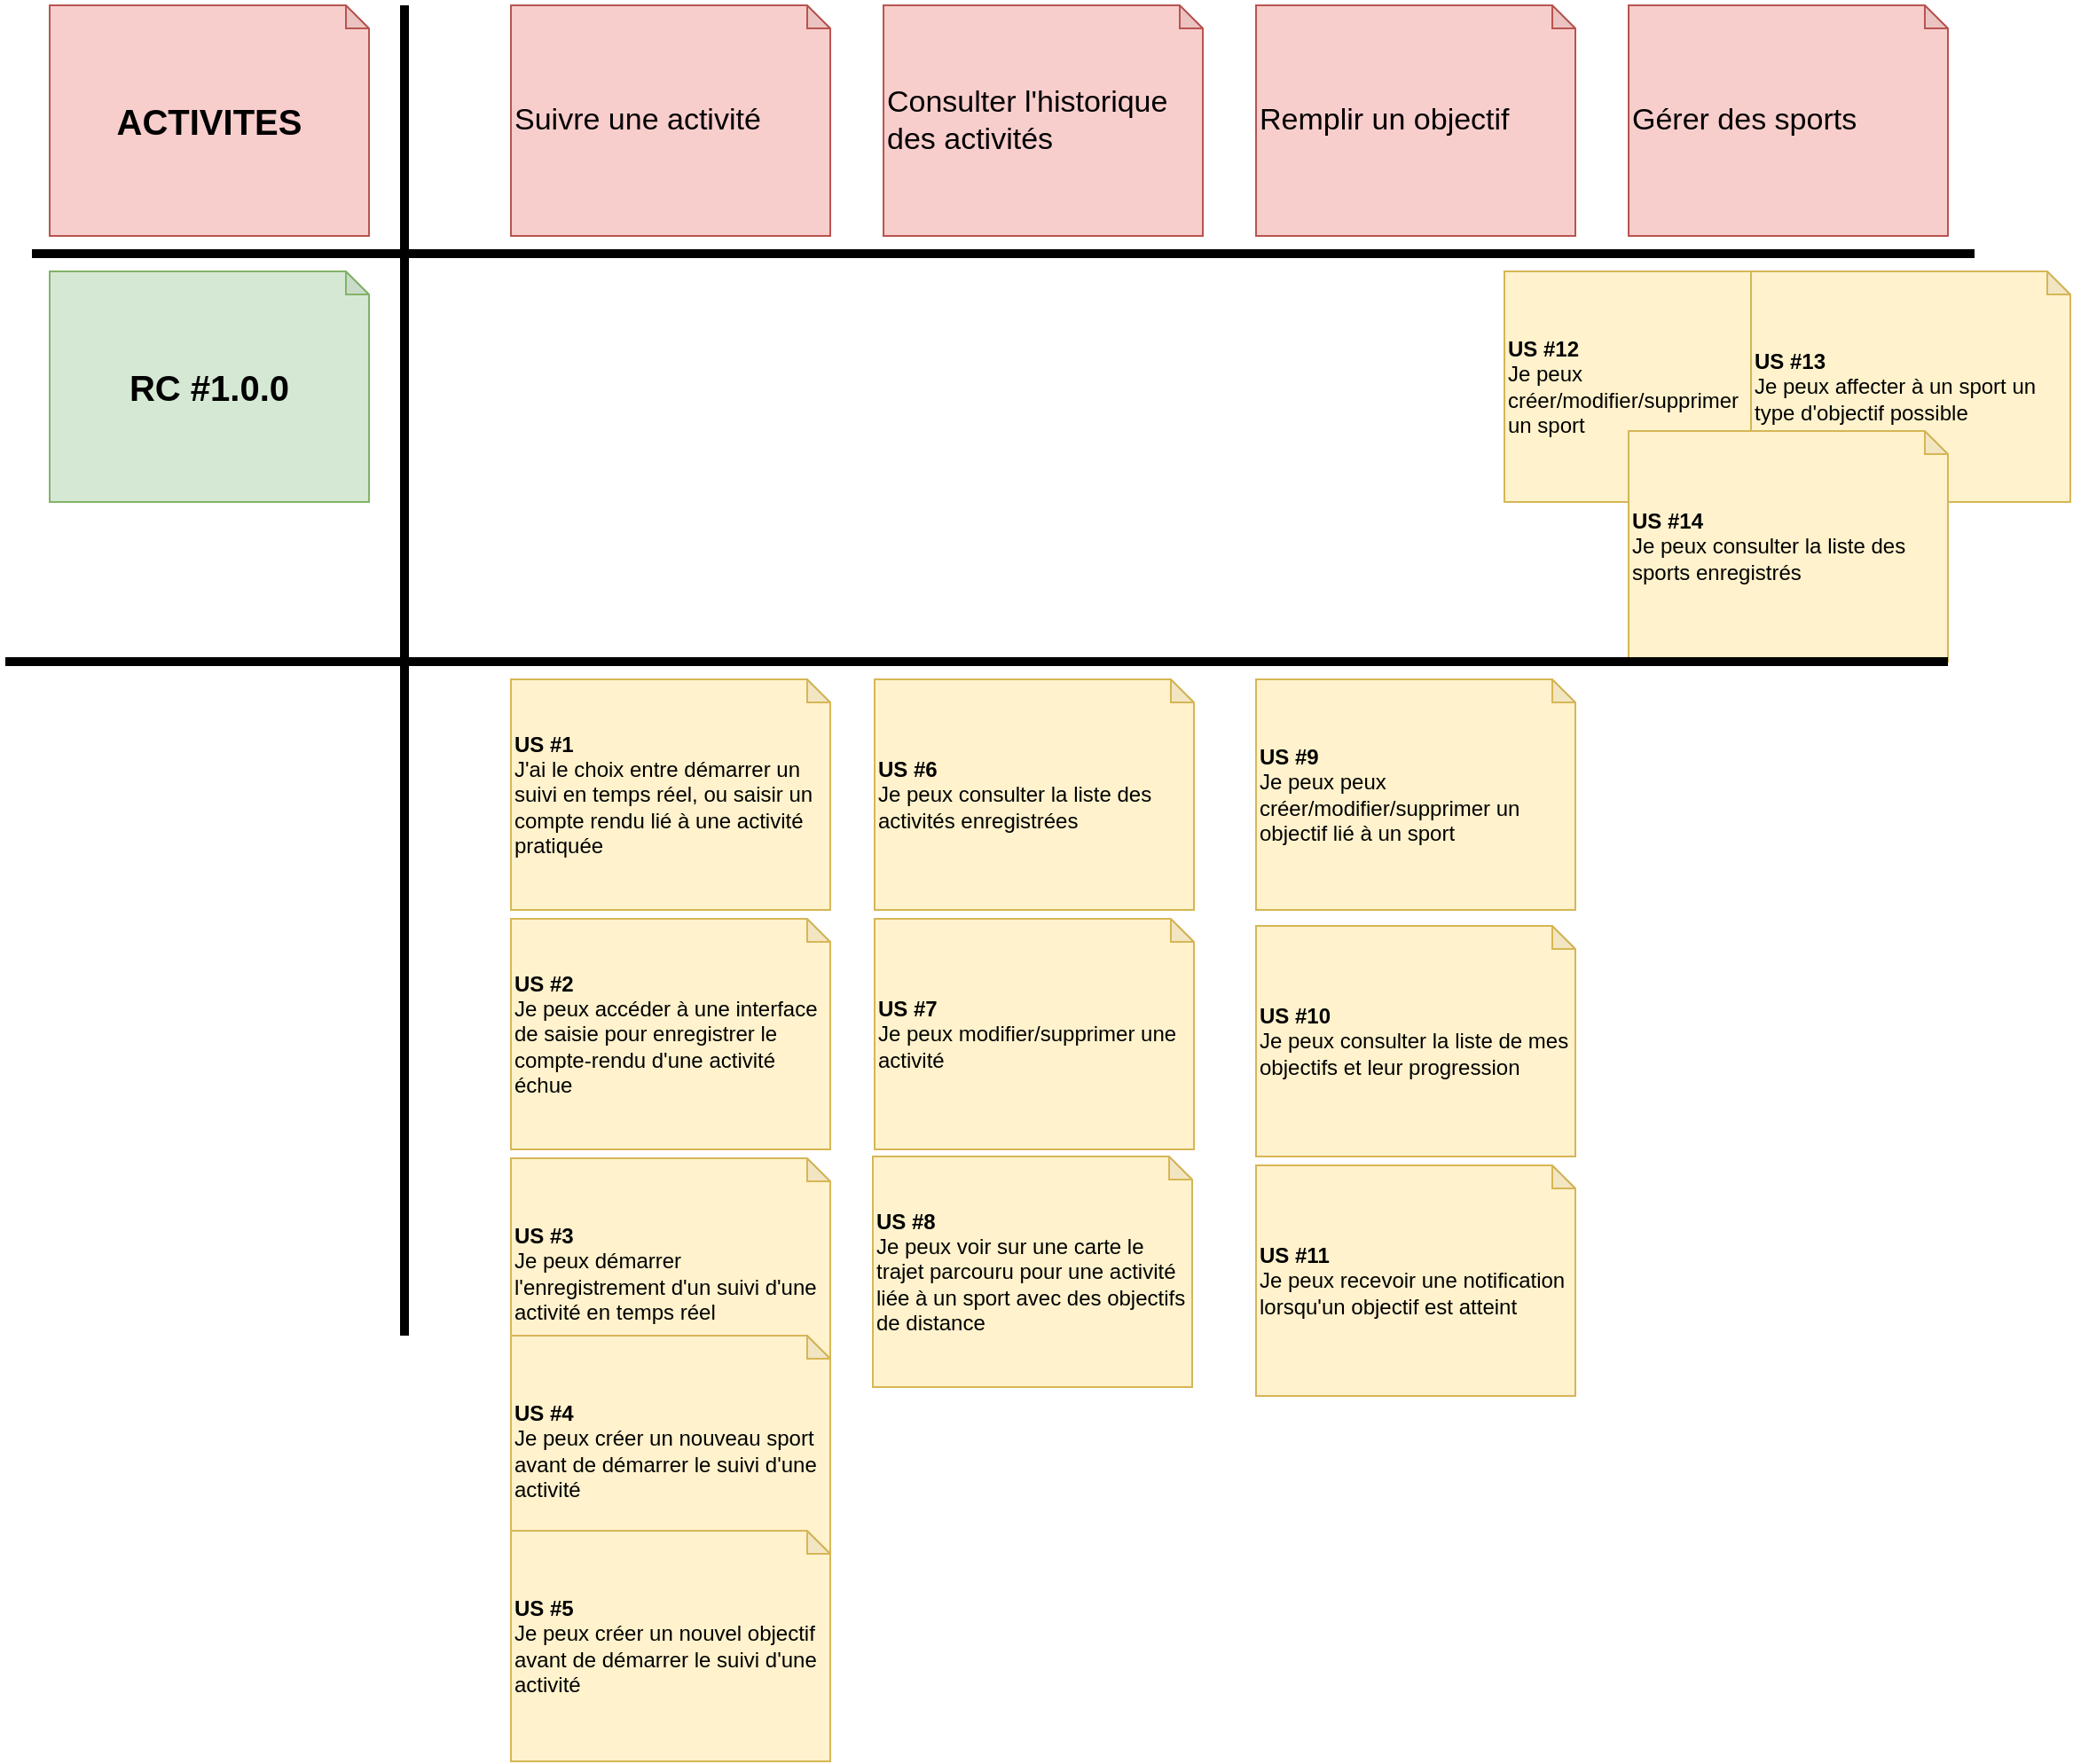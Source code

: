 <mxfile version="14.4.3" type="device"><diagram id="NrAQD1mWWFnIiWrt-PXb" name="Page-1"><mxGraphModel dx="1562" dy="816" grid="1" gridSize="10" guides="1" tooltips="1" connect="1" arrows="1" fold="1" page="1" pageScale="1" pageWidth="1169" pageHeight="827" math="0" shadow="0"><root><mxCell id="0"/><mxCell id="1" parent="0"/><mxCell id="6Ouw4j0wBPW0Wn67RA8g-6" value="Suivre une activité" style="shape=note;whiteSpace=wrap;html=1;backgroundOutline=1;darkOpacity=0.05;size=13;align=left;fillColor=#f8cecc;strokeColor=#b85450;fontSize=17;" parent="1" vertex="1"><mxGeometry x="290" y="20" width="180" height="130" as="geometry"/></mxCell><mxCell id="6Ouw4j0wBPW0Wn67RA8g-7" value="&lt;span style=&quot;font-weight: normal; font-size: 17px;&quot;&gt;Remplir un objectif&lt;/span&gt;" style="shape=note;whiteSpace=wrap;html=1;backgroundOutline=1;darkOpacity=0.05;size=13;align=left;fillColor=#f8cecc;strokeColor=#b85450;fontStyle=1;fontSize=17;" parent="1" vertex="1"><mxGeometry x="710" y="20" width="180" height="130" as="geometry"/></mxCell><mxCell id="6Ouw4j0wBPW0Wn67RA8g-8" value="&lt;span style=&quot;font-weight: normal; font-size: 17px;&quot;&gt;Gérer des sports&lt;/span&gt;" style="shape=note;whiteSpace=wrap;html=1;backgroundOutline=1;darkOpacity=0.05;size=13;align=left;fillColor=#f8cecc;strokeColor=#b85450;fontStyle=1;fontSize=17;" parent="1" vertex="1"><mxGeometry x="920" y="20" width="180" height="130" as="geometry"/></mxCell><mxCell id="6Ouw4j0wBPW0Wn67RA8g-9" value="&lt;span style=&quot;font-weight: normal; font-size: 17px;&quot;&gt;Consulter l'historique des activités&lt;/span&gt;" style="shape=note;whiteSpace=wrap;html=1;backgroundOutline=1;darkOpacity=0.05;size=13;align=left;fillColor=#f8cecc;strokeColor=#b85450;fontStyle=1;fontSize=17;" parent="1" vertex="1"><mxGeometry x="500" y="20" width="180" height="130" as="geometry"/></mxCell><mxCell id="6Ouw4j0wBPW0Wn67RA8g-10" value="&lt;b&gt;US #7&lt;/b&gt;&lt;br&gt;Je peux modifier/supprimer une activité" style="shape=note;whiteSpace=wrap;html=1;backgroundOutline=1;darkOpacity=0.05;size=13;align=left;fillColor=#fff2cc;strokeColor=#d6b656;" parent="1" vertex="1"><mxGeometry x="495" y="535" width="180" height="130" as="geometry"/></mxCell><mxCell id="6Ouw4j0wBPW0Wn67RA8g-11" value="&lt;b&gt;US #9&lt;/b&gt;&lt;br&gt;Je peux peux créer/modifier/supprimer un objectif lié à un sport" style="shape=note;whiteSpace=wrap;html=1;backgroundOutline=1;darkOpacity=0.05;size=13;align=left;fillColor=#fff2cc;strokeColor=#d6b656;" parent="1" vertex="1"><mxGeometry x="710" y="400" width="180" height="130" as="geometry"/></mxCell><mxCell id="6Ouw4j0wBPW0Wn67RA8g-12" value="&lt;b&gt;US #10&lt;/b&gt;&lt;br&gt;Je peux consulter la liste de mes objectifs et leur progression" style="shape=note;whiteSpace=wrap;html=1;backgroundOutline=1;darkOpacity=0.05;size=13;align=left;fillColor=#fff2cc;strokeColor=#d6b656;" parent="1" vertex="1"><mxGeometry x="710" y="539" width="180" height="130" as="geometry"/></mxCell><mxCell id="6Ouw4j0wBPW0Wn67RA8g-13" value="&lt;b&gt;US #11&lt;/b&gt;&lt;br&gt;Je peux recevoir une notification lorsqu'un objectif est atteint" style="shape=note;whiteSpace=wrap;html=1;backgroundOutline=1;darkOpacity=0.05;size=13;align=left;fillColor=#fff2cc;strokeColor=#d6b656;" parent="1" vertex="1"><mxGeometry x="710" y="674" width="180" height="130" as="geometry"/></mxCell><mxCell id="6Ouw4j0wBPW0Wn67RA8g-14" value="&lt;b&gt;US #1&lt;/b&gt;&lt;br&gt;J'ai le choix entre démarrer un suivi en temps réel, ou saisir un compte rendu lié à une activité pratiquée" style="shape=note;whiteSpace=wrap;html=1;backgroundOutline=1;darkOpacity=0.05;size=13;align=left;fillColor=#fff2cc;strokeColor=#d6b656;" parent="1" vertex="1"><mxGeometry x="290" y="400" width="180" height="130" as="geometry"/></mxCell><mxCell id="6Ouw4j0wBPW0Wn67RA8g-15" value="&lt;b&gt;US #6&lt;/b&gt;&lt;br&gt;Je peux consulter la liste des activités enregistrées" style="shape=note;whiteSpace=wrap;html=1;backgroundOutline=1;darkOpacity=0.05;size=13;align=left;fillColor=#fff2cc;strokeColor=#d6b656;" parent="1" vertex="1"><mxGeometry x="495" y="400" width="180" height="130" as="geometry"/></mxCell><mxCell id="6Ouw4j0wBPW0Wn67RA8g-16" value="&lt;b&gt;US #12&lt;/b&gt;&lt;br&gt;Je peux&lt;br&gt;créer/modifier/supprimer&lt;br&gt;un sport" style="shape=note;whiteSpace=wrap;html=1;backgroundOutline=1;darkOpacity=0.05;size=13;align=left;fillColor=#fff2cc;strokeColor=#d6b656;" parent="1" vertex="1"><mxGeometry x="850" y="170" width="180" height="130" as="geometry"/></mxCell><mxCell id="6Ouw4j0wBPW0Wn67RA8g-17" value="&lt;b&gt;US #13&lt;/b&gt;&lt;br&gt;Je peux affecter à un sport un type d'objectif possible" style="shape=note;whiteSpace=wrap;html=1;backgroundOutline=1;darkOpacity=0.05;size=13;align=left;fillColor=#fff2cc;strokeColor=#d6b656;" parent="1" vertex="1"><mxGeometry x="989" y="170" width="180" height="130" as="geometry"/></mxCell><mxCell id="6Ouw4j0wBPW0Wn67RA8g-18" value="&lt;b&gt;US #8&lt;/b&gt;&lt;br&gt;Je peux voir sur une carte le trajet parcouru pour une activité liée à un sport avec des objectifs de distance" style="shape=note;whiteSpace=wrap;html=1;backgroundOutline=1;darkOpacity=0.05;size=13;align=left;fillColor=#fff2cc;strokeColor=#d6b656;" parent="1" vertex="1"><mxGeometry x="494" y="669" width="180" height="130" as="geometry"/></mxCell><mxCell id="6Ouw4j0wBPW0Wn67RA8g-4" value="&lt;b&gt;US #2&lt;/b&gt;&lt;br&gt;Je peux accéder à une interface de saisie pour enregistrer le compte-rendu d'une activité échue" style="shape=note;whiteSpace=wrap;html=1;backgroundOutline=1;darkOpacity=0.05;size=13;align=left;fillColor=#fff2cc;strokeColor=#d6b656;" parent="1" vertex="1"><mxGeometry x="290" y="535" width="180" height="130" as="geometry"/></mxCell><mxCell id="6Ouw4j0wBPW0Wn67RA8g-5" value="&lt;b&gt;US #3&lt;/b&gt;&lt;br&gt;Je peux démarrer l'enregistrement d'un suivi d'une activité en temps réel" style="shape=note;whiteSpace=wrap;html=1;backgroundOutline=1;darkOpacity=0.05;size=13;align=left;fillColor=#fff2cc;strokeColor=#d6b656;" parent="1" vertex="1"><mxGeometry x="290" y="670" width="180" height="130" as="geometry"/></mxCell><mxCell id="6Ouw4j0wBPW0Wn67RA8g-21" value="&lt;b style=&quot;font-size: 20px;&quot;&gt;ACTIVITES&lt;/b&gt;" style="shape=note;whiteSpace=wrap;html=1;backgroundOutline=1;darkOpacity=0.05;size=13;align=center;fillColor=#f8cecc;strokeColor=#b85450;fontSize=20;" parent="1" vertex="1"><mxGeometry x="30" y="20" width="180" height="130" as="geometry"/></mxCell><mxCell id="6Ouw4j0wBPW0Wn67RA8g-22" value="" style="endArrow=none;html=1;fontSize=17;strokeWidth=5;" parent="1" edge="1"><mxGeometry width="50" height="50" relative="1" as="geometry"><mxPoint x="20" y="160" as="sourcePoint"/><mxPoint x="1115" y="160" as="targetPoint"/></mxGeometry></mxCell><mxCell id="6Ouw4j0wBPW0Wn67RA8g-19" value="&lt;b&gt;US #4&lt;/b&gt;&lt;br&gt;Je peux créer un nouveau sport avant de démarrer le suivi d'une activité" style="shape=note;whiteSpace=wrap;html=1;backgroundOutline=1;darkOpacity=0.05;size=13;align=left;fillColor=#fff2cc;strokeColor=#d6b656;" parent="1" vertex="1"><mxGeometry x="290" y="770" width="180" height="130" as="geometry"/></mxCell><mxCell id="6Ouw4j0wBPW0Wn67RA8g-20" value="&lt;b&gt;US #5&lt;/b&gt;&lt;br&gt;Je peux créer un nouvel objectif avant de démarrer le suivi d'une activité" style="shape=note;whiteSpace=wrap;html=1;backgroundOutline=1;darkOpacity=0.05;size=13;align=left;fillColor=#fff2cc;strokeColor=#d6b656;" parent="1" vertex="1"><mxGeometry x="290" y="880" width="180" height="130" as="geometry"/></mxCell><mxCell id="6Ouw4j0wBPW0Wn67RA8g-24" value="" style="endArrow=none;html=1;fontSize=17;strokeWidth=5;" parent="1" edge="1"><mxGeometry width="50" height="50" relative="1" as="geometry"><mxPoint x="230" y="20" as="sourcePoint"/><mxPoint x="230" y="770" as="targetPoint"/></mxGeometry></mxCell><mxCell id="Ob8p1MgiWfGqKhY5PeaU-2" value="&lt;b&gt;US #14&lt;/b&gt;&lt;br&gt;Je peux consulter la liste des sports enregistrés" style="shape=note;whiteSpace=wrap;html=1;backgroundOutline=1;darkOpacity=0.05;size=13;align=left;fillColor=#fff2cc;strokeColor=#d6b656;" vertex="1" parent="1"><mxGeometry x="920" y="260" width="180" height="130" as="geometry"/></mxCell><mxCell id="Ob8p1MgiWfGqKhY5PeaU-3" value="&lt;b&gt;RC #1.0.0&lt;/b&gt;" style="shape=note;whiteSpace=wrap;html=1;backgroundOutline=1;darkOpacity=0.05;size=13;align=center;fillColor=#d5e8d4;strokeColor=#82b366;fontSize=20;" vertex="1" parent="1"><mxGeometry x="30" y="170" width="180" height="130" as="geometry"/></mxCell><mxCell id="Ob8p1MgiWfGqKhY5PeaU-4" value="" style="endArrow=none;html=1;fontSize=17;strokeWidth=5;" edge="1" parent="1"><mxGeometry width="50" height="50" relative="1" as="geometry"><mxPoint x="5" y="390" as="sourcePoint"/><mxPoint x="1100" y="390" as="targetPoint"/></mxGeometry></mxCell></root></mxGraphModel></diagram></mxfile>
